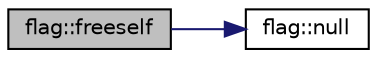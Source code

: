 digraph "flag::freeself"
{
  edge [fontname="Helvetica",fontsize="10",labelfontname="Helvetica",labelfontsize="10"];
  node [fontname="Helvetica",fontsize="10",shape=record];
  rankdir="LR";
  Node11 [label="flag::freeself",height=0.2,width=0.4,color="black", fillcolor="grey75", style="filled", fontcolor="black"];
  Node11 -> Node12 [color="midnightblue",fontsize="10",style="solid",fontname="Helvetica"];
  Node12 [label="flag::null",height=0.2,width=0.4,color="black", fillcolor="white", style="filled",URL="$d8/d06/classflag.html#aca06508fba1f69355f26c2e4cfc1f9b7"];
}
